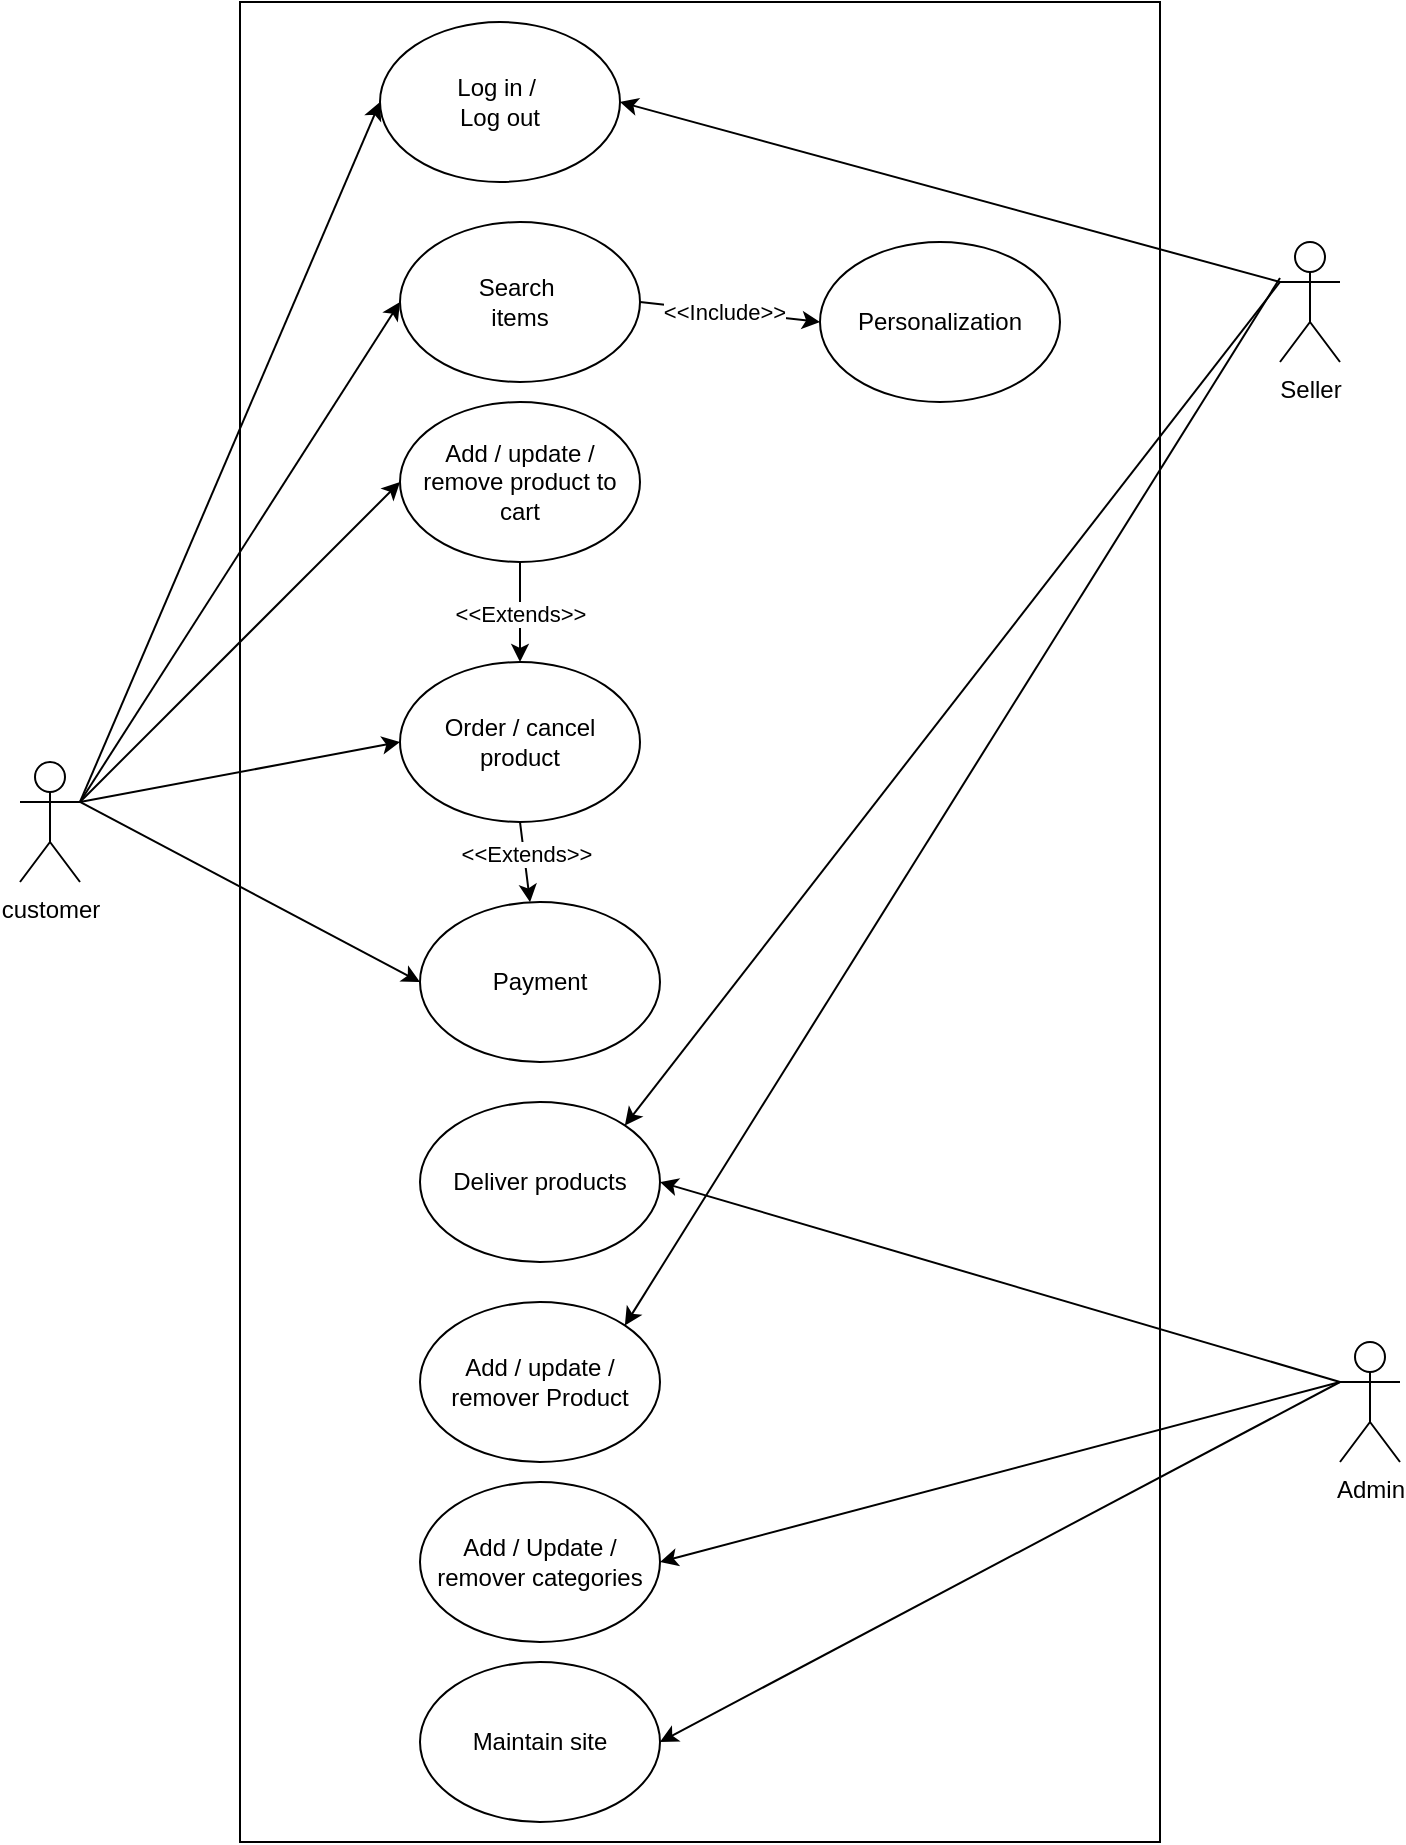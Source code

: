<mxfile version="24.6.4" type="device">
  <diagram name="Page-1" id="BQSzU8e149R1bZRYiqRC">
    <mxGraphModel dx="1400" dy="543" grid="1" gridSize="10" guides="1" tooltips="1" connect="1" arrows="1" fold="1" page="1" pageScale="1" pageWidth="850" pageHeight="1100" math="0" shadow="0">
      <root>
        <mxCell id="0" />
        <mxCell id="1" parent="0" />
        <mxCell id="ohpHi7uUTPgXfJL0JC1u-1" value="customer" style="shape=umlActor;verticalLabelPosition=bottom;verticalAlign=top;html=1;outlineConnect=0;" vertex="1" parent="1">
          <mxGeometry x="70" y="440" width="30" height="60" as="geometry" />
        </mxCell>
        <mxCell id="ohpHi7uUTPgXfJL0JC1u-2" value="Seller" style="shape=umlActor;verticalLabelPosition=bottom;verticalAlign=top;html=1;outlineConnect=0;" vertex="1" parent="1">
          <mxGeometry x="700" y="180" width="30" height="60" as="geometry" />
        </mxCell>
        <mxCell id="ohpHi7uUTPgXfJL0JC1u-3" value="Admin" style="shape=umlActor;verticalLabelPosition=bottom;verticalAlign=top;html=1;outlineConnect=0;" vertex="1" parent="1">
          <mxGeometry x="730" y="730" width="30" height="60" as="geometry" />
        </mxCell>
        <mxCell id="ohpHi7uUTPgXfJL0JC1u-5" value="" style="rounded=0;whiteSpace=wrap;html=1;fillColor=none;" vertex="1" parent="1">
          <mxGeometry x="180" y="60" width="460" height="920" as="geometry" />
        </mxCell>
        <mxCell id="ohpHi7uUTPgXfJL0JC1u-8" value="Log in /&amp;nbsp;&lt;div&gt;Log out&lt;/div&gt;" style="ellipse;whiteSpace=wrap;html=1;" vertex="1" parent="1">
          <mxGeometry x="250" y="70" width="120" height="80" as="geometry" />
        </mxCell>
        <mxCell id="ohpHi7uUTPgXfJL0JC1u-9" value="Search&amp;nbsp;&lt;div&gt;items&lt;/div&gt;" style="ellipse;whiteSpace=wrap;html=1;" vertex="1" parent="1">
          <mxGeometry x="260" y="170" width="120" height="80" as="geometry" />
        </mxCell>
        <mxCell id="ohpHi7uUTPgXfJL0JC1u-10" value="Add / update / remove product to cart" style="ellipse;whiteSpace=wrap;html=1;" vertex="1" parent="1">
          <mxGeometry x="260" y="260" width="120" height="80" as="geometry" />
        </mxCell>
        <mxCell id="ohpHi7uUTPgXfJL0JC1u-11" value="Order / cancel product" style="ellipse;whiteSpace=wrap;html=1;" vertex="1" parent="1">
          <mxGeometry x="260" y="390" width="120" height="80" as="geometry" />
        </mxCell>
        <mxCell id="ohpHi7uUTPgXfJL0JC1u-12" value="Payment" style="ellipse;whiteSpace=wrap;html=1;" vertex="1" parent="1">
          <mxGeometry x="270" y="510" width="120" height="80" as="geometry" />
        </mxCell>
        <mxCell id="ohpHi7uUTPgXfJL0JC1u-14" value="" style="endArrow=classic;html=1;rounded=0;entryX=0;entryY=0.5;entryDx=0;entryDy=0;exitX=1;exitY=0.333;exitDx=0;exitDy=0;exitPerimeter=0;" edge="1" parent="1" source="ohpHi7uUTPgXfJL0JC1u-1" target="ohpHi7uUTPgXfJL0JC1u-9">
          <mxGeometry width="50" height="50" relative="1" as="geometry">
            <mxPoint x="100" y="400" as="sourcePoint" />
            <mxPoint x="150" y="350" as="targetPoint" />
          </mxGeometry>
        </mxCell>
        <mxCell id="ohpHi7uUTPgXfJL0JC1u-15" value="" style="endArrow=classic;html=1;rounded=0;exitX=1;exitY=0.333;exitDx=0;exitDy=0;exitPerimeter=0;entryX=0;entryY=0.5;entryDx=0;entryDy=0;" edge="1" parent="1" source="ohpHi7uUTPgXfJL0JC1u-1" target="ohpHi7uUTPgXfJL0JC1u-10">
          <mxGeometry width="50" height="50" relative="1" as="geometry">
            <mxPoint x="150" y="460" as="sourcePoint" />
            <mxPoint x="200" y="410" as="targetPoint" />
          </mxGeometry>
        </mxCell>
        <mxCell id="ohpHi7uUTPgXfJL0JC1u-16" value="" style="endArrow=classic;html=1;rounded=0;entryX=0;entryY=0.5;entryDx=0;entryDy=0;exitX=1;exitY=0.333;exitDx=0;exitDy=0;exitPerimeter=0;" edge="1" parent="1" source="ohpHi7uUTPgXfJL0JC1u-1" target="ohpHi7uUTPgXfJL0JC1u-8">
          <mxGeometry width="50" height="50" relative="1" as="geometry">
            <mxPoint x="100" y="420" as="sourcePoint" />
            <mxPoint x="150" y="370" as="targetPoint" />
          </mxGeometry>
        </mxCell>
        <mxCell id="ohpHi7uUTPgXfJL0JC1u-17" value="" style="endArrow=classic;html=1;rounded=0;exitX=1;exitY=0.333;exitDx=0;exitDy=0;exitPerimeter=0;entryX=0;entryY=0.5;entryDx=0;entryDy=0;" edge="1" parent="1" source="ohpHi7uUTPgXfJL0JC1u-1" target="ohpHi7uUTPgXfJL0JC1u-11">
          <mxGeometry width="50" height="50" relative="1" as="geometry">
            <mxPoint x="100" y="580" as="sourcePoint" />
            <mxPoint x="150" y="530" as="targetPoint" />
          </mxGeometry>
        </mxCell>
        <mxCell id="ohpHi7uUTPgXfJL0JC1u-18" value="Deliver products" style="ellipse;whiteSpace=wrap;html=1;" vertex="1" parent="1">
          <mxGeometry x="270" y="610" width="120" height="80" as="geometry" />
        </mxCell>
        <mxCell id="ohpHi7uUTPgXfJL0JC1u-19" value="Add / update / remover Product" style="ellipse;whiteSpace=wrap;html=1;" vertex="1" parent="1">
          <mxGeometry x="270" y="710" width="120" height="80" as="geometry" />
        </mxCell>
        <mxCell id="ohpHi7uUTPgXfJL0JC1u-20" value="Add / Update / remover categories" style="ellipse;whiteSpace=wrap;html=1;" vertex="1" parent="1">
          <mxGeometry x="270" y="800" width="120" height="80" as="geometry" />
        </mxCell>
        <mxCell id="ohpHi7uUTPgXfJL0JC1u-21" value="Maintain site" style="ellipse;whiteSpace=wrap;html=1;" vertex="1" parent="1">
          <mxGeometry x="270" y="890" width="120" height="80" as="geometry" />
        </mxCell>
        <mxCell id="ohpHi7uUTPgXfJL0JC1u-22" value="" style="endArrow=classic;html=1;rounded=0;exitX=1;exitY=0.333;exitDx=0;exitDy=0;exitPerimeter=0;entryX=0;entryY=0.5;entryDx=0;entryDy=0;" edge="1" parent="1" source="ohpHi7uUTPgXfJL0JC1u-1" target="ohpHi7uUTPgXfJL0JC1u-12">
          <mxGeometry width="50" height="50" relative="1" as="geometry">
            <mxPoint x="160" y="520" as="sourcePoint" />
            <mxPoint x="210" y="470" as="targetPoint" />
          </mxGeometry>
        </mxCell>
        <mxCell id="ohpHi7uUTPgXfJL0JC1u-23" value="" style="endArrow=classic;html=1;rounded=0;exitX=0;exitY=0.333;exitDx=0;exitDy=0;exitPerimeter=0;entryX=1;entryY=0.5;entryDx=0;entryDy=0;" edge="1" parent="1" source="ohpHi7uUTPgXfJL0JC1u-2" target="ohpHi7uUTPgXfJL0JC1u-8">
          <mxGeometry width="50" height="50" relative="1" as="geometry">
            <mxPoint x="450" y="210" as="sourcePoint" />
            <mxPoint x="500" y="160" as="targetPoint" />
          </mxGeometry>
        </mxCell>
        <mxCell id="ohpHi7uUTPgXfJL0JC1u-24" value="" style="endArrow=classic;html=1;rounded=0;entryX=1;entryY=0;entryDx=0;entryDy=0;" edge="1" parent="1" target="ohpHi7uUTPgXfJL0JC1u-18">
          <mxGeometry width="50" height="50" relative="1" as="geometry">
            <mxPoint x="700" y="200" as="sourcePoint" />
            <mxPoint x="530" y="380" as="targetPoint" />
          </mxGeometry>
        </mxCell>
        <mxCell id="ohpHi7uUTPgXfJL0JC1u-25" value="" style="endArrow=classic;html=1;rounded=0;entryX=1;entryY=0;entryDx=0;entryDy=0;" edge="1" parent="1" target="ohpHi7uUTPgXfJL0JC1u-19">
          <mxGeometry width="50" height="50" relative="1" as="geometry">
            <mxPoint x="700" y="198" as="sourcePoint" />
            <mxPoint x="570" y="480" as="targetPoint" />
          </mxGeometry>
        </mxCell>
        <mxCell id="ohpHi7uUTPgXfJL0JC1u-26" value="" style="endArrow=classic;html=1;rounded=0;exitX=0;exitY=0.333;exitDx=0;exitDy=0;exitPerimeter=0;entryX=1;entryY=0.5;entryDx=0;entryDy=0;" edge="1" parent="1" source="ohpHi7uUTPgXfJL0JC1u-3" target="ohpHi7uUTPgXfJL0JC1u-18">
          <mxGeometry width="50" height="50" relative="1" as="geometry">
            <mxPoint x="490" y="720" as="sourcePoint" />
            <mxPoint x="540" y="670" as="targetPoint" />
          </mxGeometry>
        </mxCell>
        <mxCell id="ohpHi7uUTPgXfJL0JC1u-27" value="" style="endArrow=classic;html=1;rounded=0;entryX=1;entryY=0.5;entryDx=0;entryDy=0;" edge="1" parent="1" target="ohpHi7uUTPgXfJL0JC1u-20">
          <mxGeometry width="50" height="50" relative="1" as="geometry">
            <mxPoint x="730" y="750" as="sourcePoint" />
            <mxPoint x="500" y="750" as="targetPoint" />
          </mxGeometry>
        </mxCell>
        <mxCell id="ohpHi7uUTPgXfJL0JC1u-28" value="" style="endArrow=classic;html=1;rounded=0;entryX=1;entryY=0.5;entryDx=0;entryDy=0;" edge="1" parent="1" target="ohpHi7uUTPgXfJL0JC1u-21">
          <mxGeometry width="50" height="50" relative="1" as="geometry">
            <mxPoint x="730" y="750" as="sourcePoint" />
            <mxPoint x="520" y="850" as="targetPoint" />
          </mxGeometry>
        </mxCell>
        <mxCell id="ohpHi7uUTPgXfJL0JC1u-29" value="Personalization" style="ellipse;whiteSpace=wrap;html=1;" vertex="1" parent="1">
          <mxGeometry x="470" y="180" width="120" height="80" as="geometry" />
        </mxCell>
        <mxCell id="ohpHi7uUTPgXfJL0JC1u-31" value="" style="endArrow=classic;html=1;rounded=0;exitX=1;exitY=0.5;exitDx=0;exitDy=0;entryX=0;entryY=0.5;entryDx=0;entryDy=0;" edge="1" parent="1" source="ohpHi7uUTPgXfJL0JC1u-9" target="ohpHi7uUTPgXfJL0JC1u-29">
          <mxGeometry width="50" height="50" relative="1" as="geometry">
            <mxPoint x="440" y="340" as="sourcePoint" />
            <mxPoint x="490" y="290" as="targetPoint" />
          </mxGeometry>
        </mxCell>
        <mxCell id="ohpHi7uUTPgXfJL0JC1u-32" value="&amp;lt;&amp;lt;Include&amp;gt;&amp;gt;" style="edgeLabel;html=1;align=center;verticalAlign=middle;resizable=0;points=[];" vertex="1" connectable="0" parent="ohpHi7uUTPgXfJL0JC1u-31">
          <mxGeometry x="-0.06" relative="1" as="geometry">
            <mxPoint as="offset" />
          </mxGeometry>
        </mxCell>
        <mxCell id="ohpHi7uUTPgXfJL0JC1u-33" value="" style="endArrow=classic;html=1;rounded=0;exitX=0.5;exitY=1;exitDx=0;exitDy=0;" edge="1" parent="1" source="ohpHi7uUTPgXfJL0JC1u-11" target="ohpHi7uUTPgXfJL0JC1u-12">
          <mxGeometry width="50" height="50" relative="1" as="geometry">
            <mxPoint x="380" y="490" as="sourcePoint" />
            <mxPoint x="430" y="440" as="targetPoint" />
            <Array as="points" />
          </mxGeometry>
        </mxCell>
        <mxCell id="ohpHi7uUTPgXfJL0JC1u-34" value="&amp;lt;&amp;lt;Extends&amp;gt;&amp;gt;" style="edgeLabel;html=1;align=center;verticalAlign=middle;resizable=0;points=[];" vertex="1" connectable="0" parent="ohpHi7uUTPgXfJL0JC1u-33">
          <mxGeometry x="-0.2" y="1" relative="1" as="geometry">
            <mxPoint as="offset" />
          </mxGeometry>
        </mxCell>
        <mxCell id="ohpHi7uUTPgXfJL0JC1u-35" value="" style="endArrow=classic;html=1;rounded=0;exitX=0.5;exitY=1;exitDx=0;exitDy=0;" edge="1" parent="1" source="ohpHi7uUTPgXfJL0JC1u-10" target="ohpHi7uUTPgXfJL0JC1u-11">
          <mxGeometry width="50" height="50" relative="1" as="geometry">
            <mxPoint x="380" y="390" as="sourcePoint" />
            <mxPoint x="430" y="340" as="targetPoint" />
          </mxGeometry>
        </mxCell>
        <mxCell id="ohpHi7uUTPgXfJL0JC1u-36" value="&amp;lt;&amp;lt;Extends&amp;gt;&amp;gt;" style="edgeLabel;html=1;align=center;verticalAlign=middle;resizable=0;points=[];" vertex="1" connectable="0" parent="ohpHi7uUTPgXfJL0JC1u-35">
          <mxGeometry x="0.038" relative="1" as="geometry">
            <mxPoint as="offset" />
          </mxGeometry>
        </mxCell>
      </root>
    </mxGraphModel>
  </diagram>
</mxfile>
